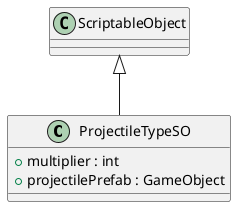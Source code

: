 @startuml
class ProjectileTypeSO {
    + multiplier : int
    + projectilePrefab : GameObject
}
ScriptableObject <|-- ProjectileTypeSO
@enduml
